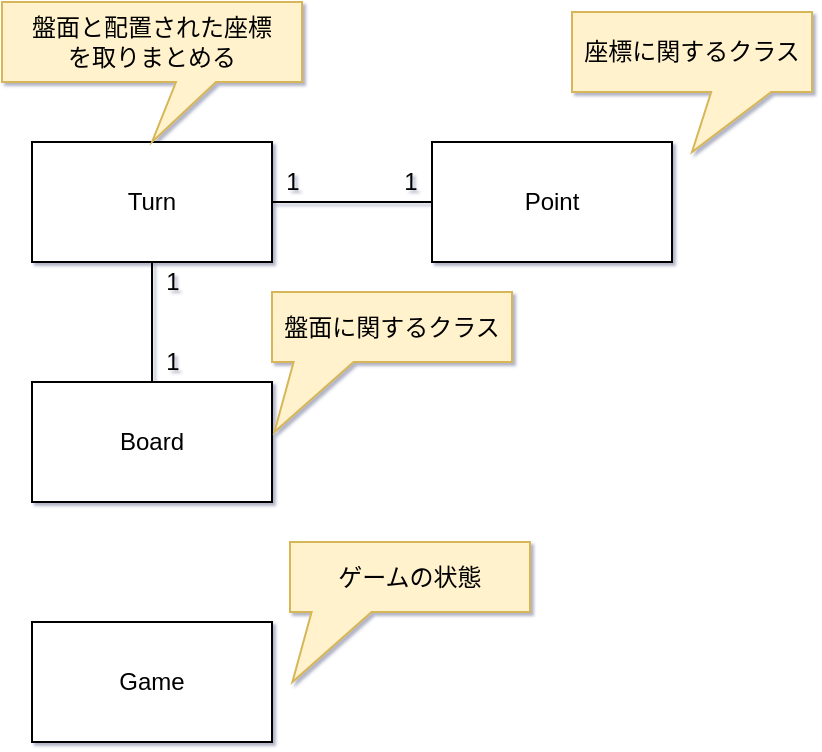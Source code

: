 <mxfile>
    <diagram id="bKOAG_Rpd42CqfAav-uh" name="ページ1">
        <mxGraphModel dx="2114" dy="844" grid="1" gridSize="10" guides="1" tooltips="1" connect="1" arrows="1" fold="1" page="1" pageScale="1" pageWidth="827" pageHeight="1169" background="#ffffff" math="0" shadow="1">
            <root>
                <mxCell id="0"/>
                <mxCell id="1" parent="0"/>
                <mxCell id="21" style="edgeStyle=none;html=1;exitX=0.5;exitY=1;exitDx=0;exitDy=0;entryX=0.5;entryY=0;entryDx=0;entryDy=0;endArrow=none;endFill=0;" parent="1" source="4" target="7" edge="1">
                    <mxGeometry relative="1" as="geometry"/>
                </mxCell>
                <mxCell id="27" style="edgeStyle=none;html=1;exitX=1;exitY=0.5;exitDx=0;exitDy=0;endArrow=none;endFill=0;" parent="1" source="4" target="6" edge="1">
                    <mxGeometry relative="1" as="geometry"/>
                </mxCell>
                <mxCell id="4" value="Turn" style="rounded=0;whiteSpace=wrap;html=1;" parent="1" vertex="1">
                    <mxGeometry x="200" y="80" width="120" height="60" as="geometry"/>
                </mxCell>
                <mxCell id="6" value="Point" style="rounded=0;whiteSpace=wrap;html=1;" parent="1" vertex="1">
                    <mxGeometry x="400" y="80" width="120" height="60" as="geometry"/>
                </mxCell>
                <mxCell id="7" value="Board" style="rounded=0;whiteSpace=wrap;html=1;" parent="1" vertex="1">
                    <mxGeometry x="200" y="200" width="120" height="60" as="geometry"/>
                </mxCell>
                <mxCell id="28" value="1" style="text;html=1;align=center;verticalAlign=middle;resizable=0;points=[];autosize=1;strokeColor=none;fillColor=none;" parent="1" vertex="1">
                    <mxGeometry x="315" y="85" width="30" height="30" as="geometry"/>
                </mxCell>
                <mxCell id="29" value="1" style="text;html=1;align=center;verticalAlign=middle;resizable=0;points=[];autosize=1;strokeColor=none;fillColor=none;" parent="1" vertex="1">
                    <mxGeometry x="374" y="85" width="30" height="30" as="geometry"/>
                </mxCell>
                <mxCell id="32" value="1" style="text;html=1;align=center;verticalAlign=middle;resizable=0;points=[];autosize=1;strokeColor=none;fillColor=none;" parent="1" vertex="1">
                    <mxGeometry x="255" y="135" width="30" height="30" as="geometry"/>
                </mxCell>
                <mxCell id="33" value="1" style="text;html=1;align=center;verticalAlign=middle;resizable=0;points=[];autosize=1;strokeColor=none;fillColor=none;labelBackgroundColor=none;" parent="1" vertex="1">
                    <mxGeometry x="255" y="175" width="30" height="30" as="geometry"/>
                </mxCell>
                <mxCell id="34" value="Game" style="rounded=0;whiteSpace=wrap;html=1;" vertex="1" parent="1">
                    <mxGeometry x="200" y="320" width="120" height="60" as="geometry"/>
                </mxCell>
                <mxCell id="35" value="盤面に関するクラス" style="shape=callout;whiteSpace=wrap;html=1;perimeter=calloutPerimeter;fillColor=#fff2cc;strokeColor=#d6b656;size=35;position=0.09;base=30;position2=0.01;" vertex="1" parent="1">
                    <mxGeometry x="320" y="155" width="120" height="70" as="geometry"/>
                </mxCell>
                <mxCell id="36" value="盤面と配置された座標&lt;br&gt;を取りまとめる" style="shape=callout;whiteSpace=wrap;html=1;perimeter=calloutPerimeter;fillColor=#fff2cc;strokeColor=#d6b656;size=30;position=0.58;base=20;" vertex="1" parent="1">
                    <mxGeometry x="185" y="10" width="150" height="70" as="geometry"/>
                </mxCell>
                <mxCell id="37" value="座標に関するクラス" style="shape=callout;whiteSpace=wrap;html=1;perimeter=calloutPerimeter;fillColor=#fff2cc;strokeColor=#d6b656;size=30;position=0.58;base=30;" vertex="1" parent="1">
                    <mxGeometry x="470" y="15" width="120" height="70" as="geometry"/>
                </mxCell>
                <mxCell id="38" value="ゲームの状態" style="shape=callout;whiteSpace=wrap;html=1;perimeter=calloutPerimeter;fillColor=#fff2cc;strokeColor=#d6b656;size=35;position=0.09;base=30;position2=0.01;" vertex="1" parent="1">
                    <mxGeometry x="329" y="280" width="120" height="70" as="geometry"/>
                </mxCell>
            </root>
        </mxGraphModel>
    </diagram>
</mxfile>